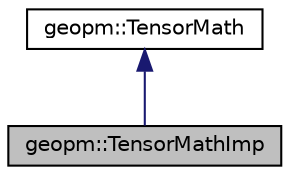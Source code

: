 digraph "geopm::TensorMathImp"
{
 // LATEX_PDF_SIZE
  edge [fontname="Helvetica",fontsize="10",labelfontname="Helvetica",labelfontsize="10"];
  node [fontname="Helvetica",fontsize="10",shape=record];
  Node1 [label="geopm::TensorMathImp",height=0.2,width=0.4,color="black", fillcolor="grey75", style="filled", fontcolor="black",tooltip=" "];
  Node2 -> Node1 [dir="back",color="midnightblue",fontsize="10",style="solid",fontname="Helvetica"];
  Node2 [label="geopm::TensorMath",height=0.2,width=0.4,color="black", fillcolor="white", style="filled",URL="$classgeopm_1_1_tensor_math.html",tooltip="Class to perform operations on 1D and 2D Tensors, aka vectors and matrices, suitable for use in feed-..."];
}
